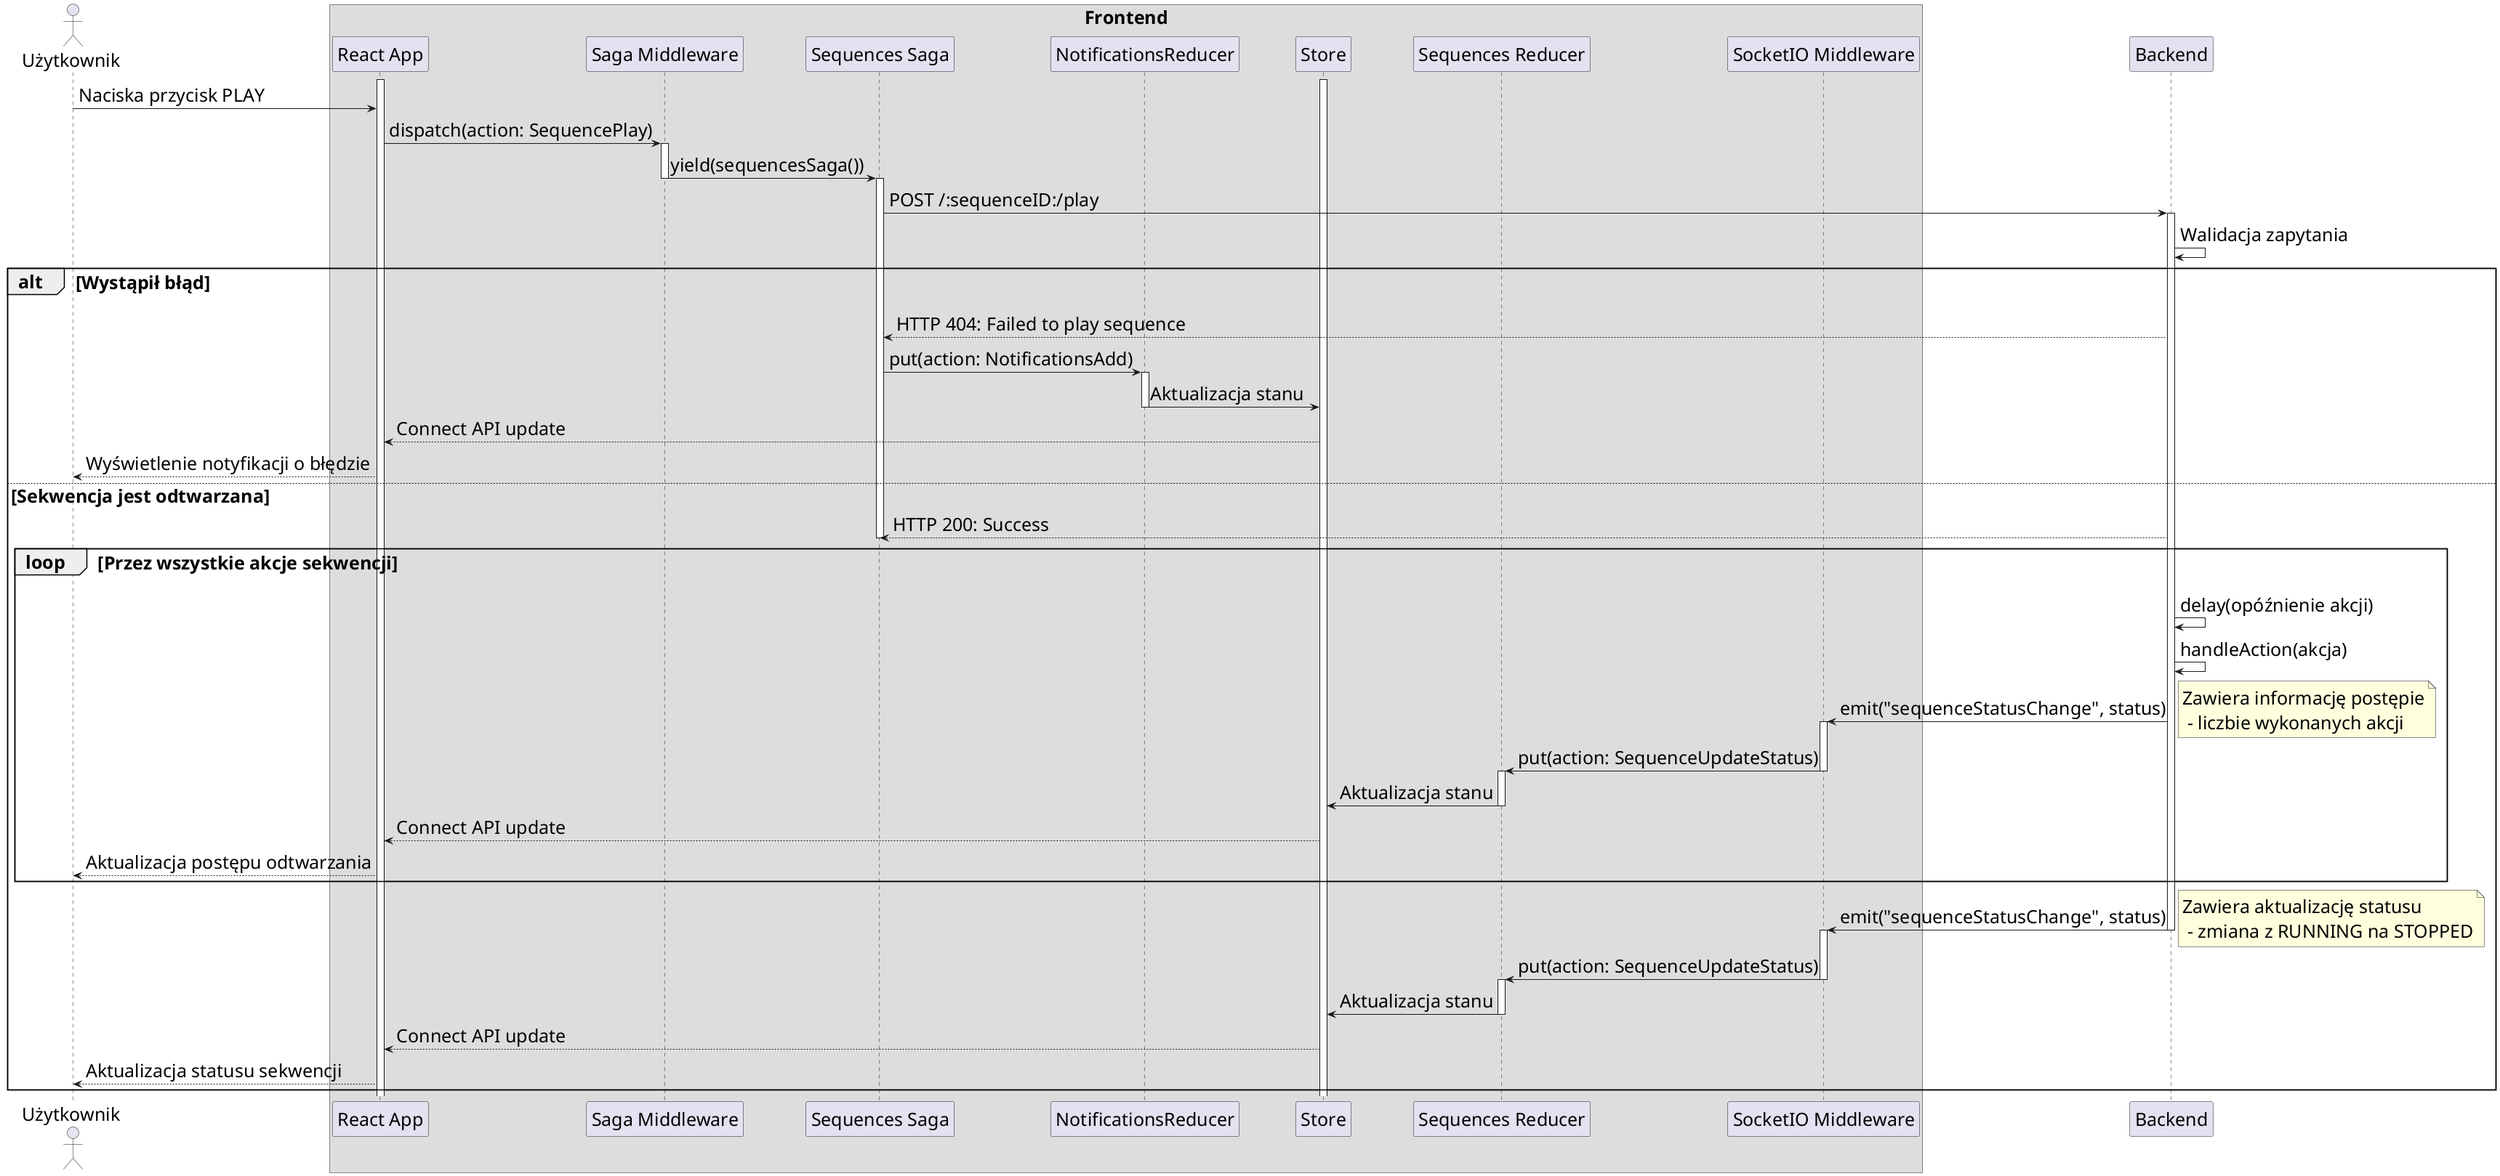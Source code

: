 @startuml
skinparam DefaultFontSize 25

actor Użytkownik as User
box "Frontend"
participant "React App" as App
participant "Saga Middleware" as Saga
participant "Sequences Saga" as SeqSaga
participant "NotificationsReducer" as NotiReducer
participant "Store" as Store
participant "Sequences Reducer" as SeqReducer
participant "SocketIO Middleware" as SocketIOM
end box

participant Backend

activate Store
activate App

User -> App: Naciska przycisk PLAY
App -> Saga: dispatch(action: SequencePlay)
activate Saga
Saga -> SeqSaga: yield(sequencesSaga())
deactivate Saga
activate SeqSaga
SeqSaga -> Backend: POST /:sequenceID:/play
activate Backend
Backend -> Backend: Walidacja zapytania

alt Wystąpił błąd
Backend --> SeqSaga: HTTP 404: Failed to play sequence
SeqSaga -> NotiReducer: put(action: NotificationsAdd)
activate NotiReducer
NotiReducer -> Store: Aktualizacja stanu
deactivate NotiReducer
Store --> App: Connect API update
App --> User: Wyświetlenie notyfikacji o błędzie
else Sekwencja jest odtwarzana
Backend --> SeqSaga: HTTP 200: Success
deactivate SeqSaga

loop Przez wszystkie akcje sekwencji
Backend -> Backend: delay(opóźnienie akcji)
Backend -> Backend: handleAction(akcja)
Backend -> SocketIOM: emit("sequenceStatusChange", status)
note right: Zawiera informację postępie\n - liczbie wykonanych akcji 
activate SocketIOM
SocketIOM -> SeqReducer: put(action: SequenceUpdateStatus)
deactivate SocketIOM
activate SeqReducer
SeqReducer -> Store: Aktualizacja stanu
deactivate SeqReducer
Store --> App: Connect API update
App --> User: Aktualizacja postępu odtwarzania
end

Backend -> SocketIOM: emit("sequenceStatusChange", status)
note right: Zawiera aktualizację statusu\n - zmiana z RUNNING na STOPPED
deactivate Backend
activate SocketIOM
SocketIOM -> SeqReducer: put(action: SequenceUpdateStatus)
deactivate SocketIOM
activate SeqReducer
SeqReducer -> Store: Aktualizacja stanu
deactivate SeqReducer
Store --> App: Connect API update
App --> User: Aktualizacja statusu sekwencji

end

@enduml
